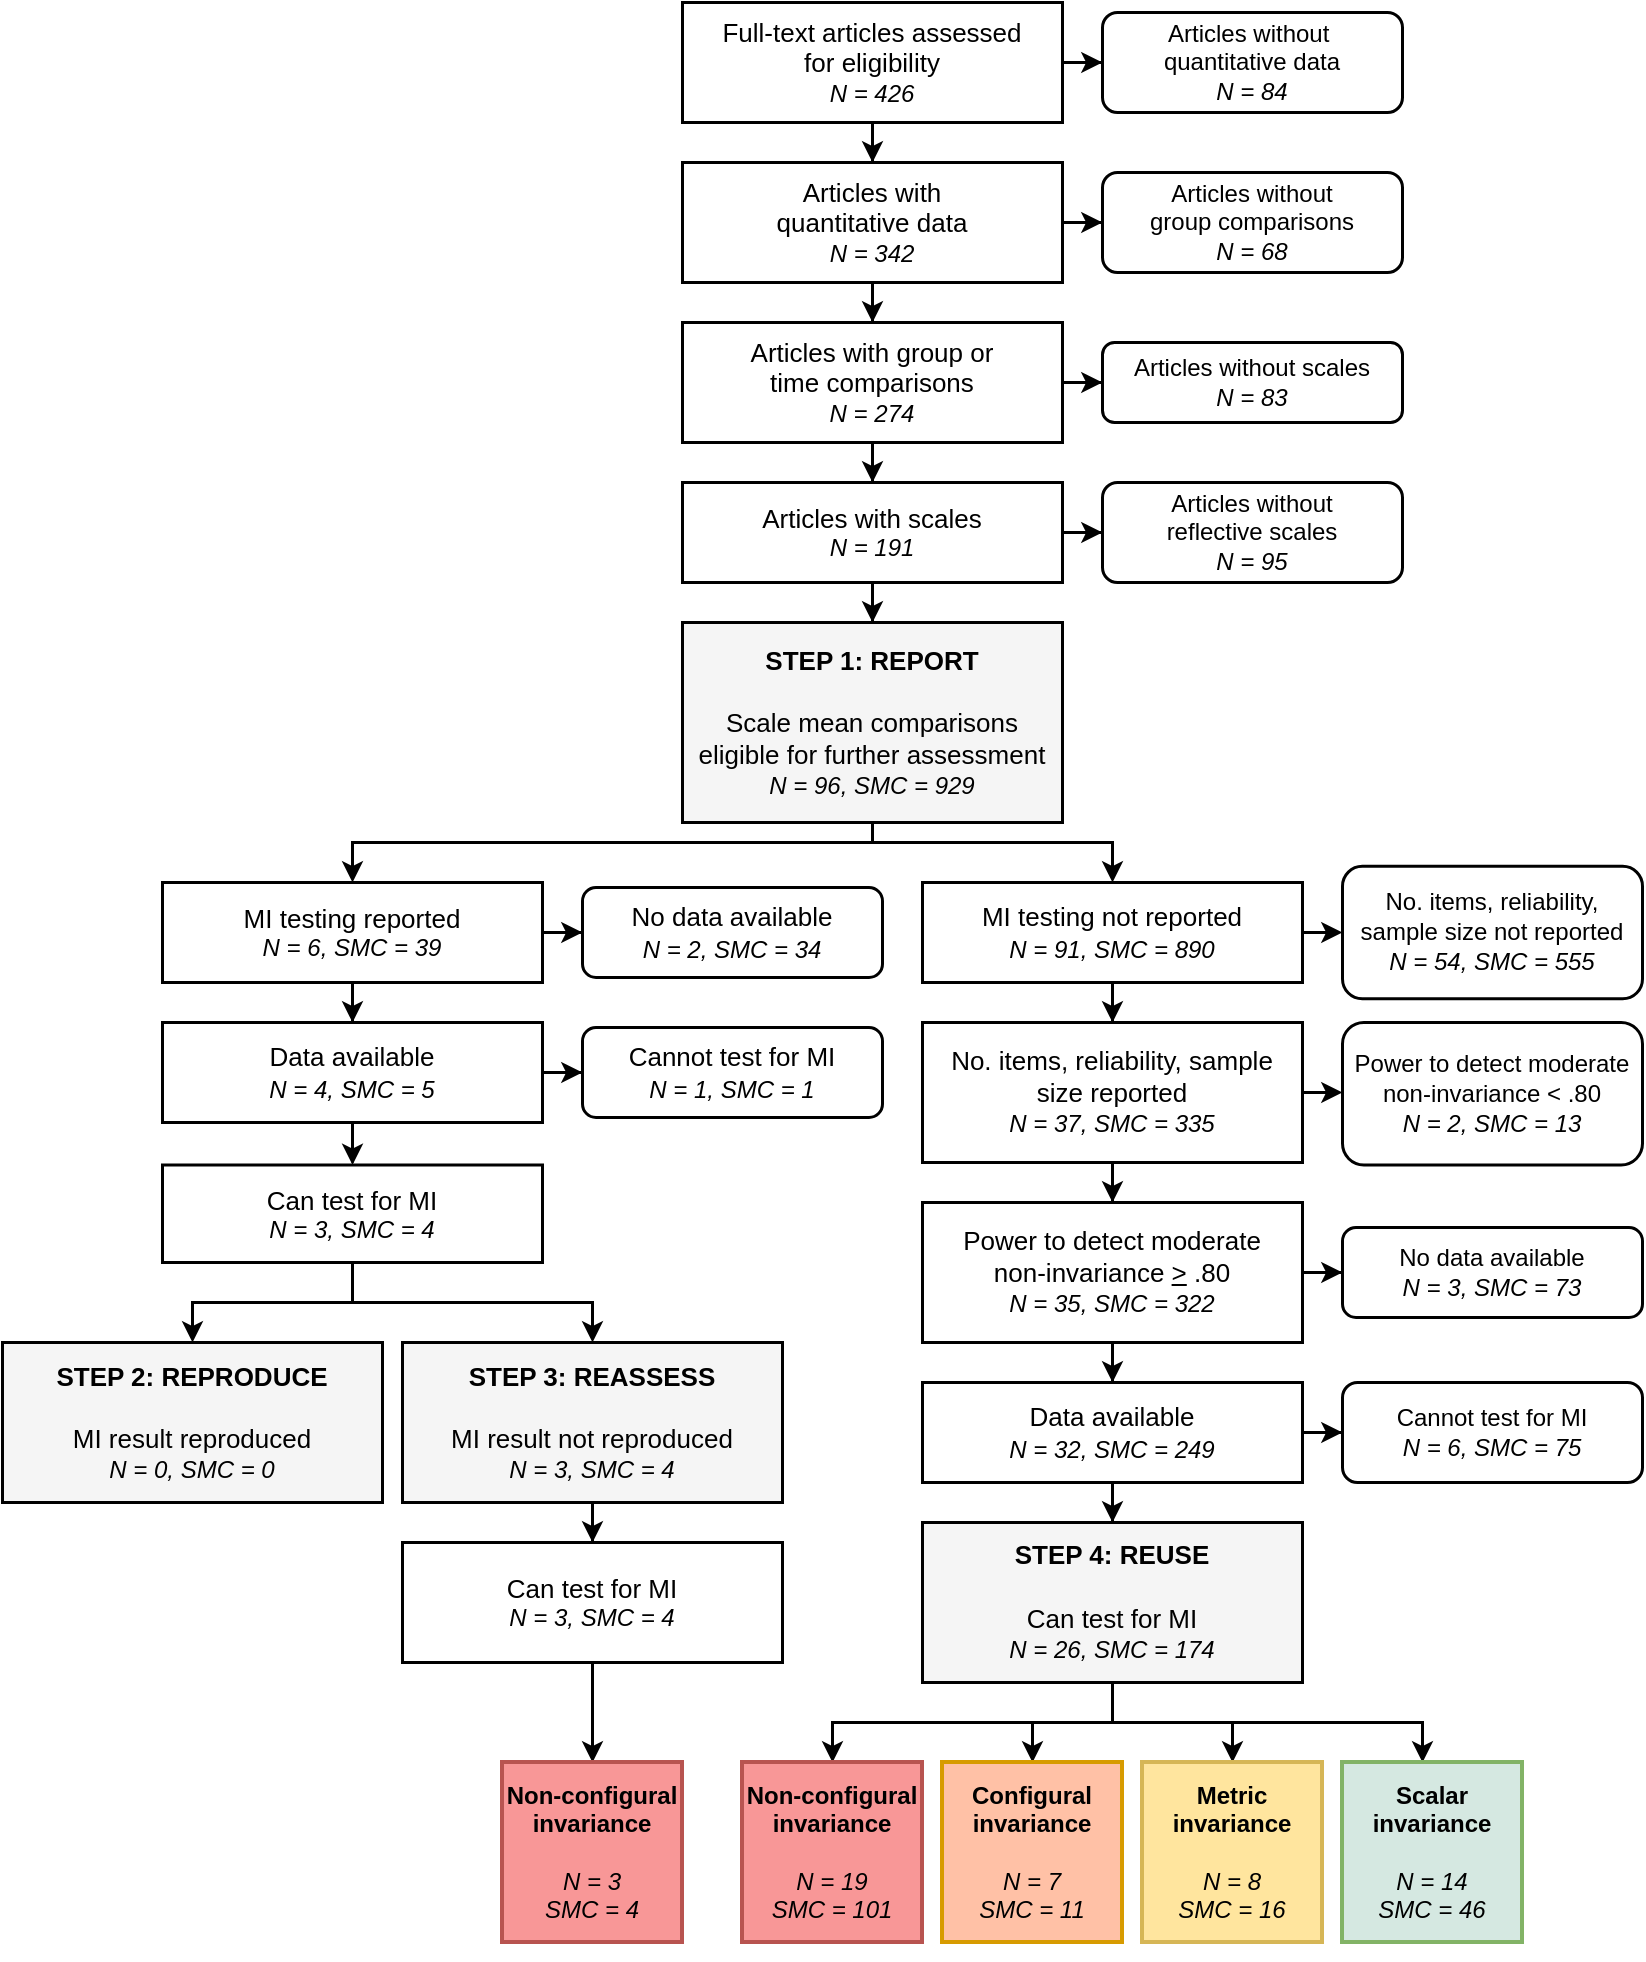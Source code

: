 <mxfile version="22.0.8" type="device">
  <diagram id="TRW-s7ThMwkhfqkhL337" name="Page-1">
    <mxGraphModel dx="416" dy="-259" grid="1" gridSize="10" guides="1" tooltips="1" connect="1" arrows="1" fold="1" page="1" pageScale="1" pageWidth="850" pageHeight="1100" math="0" shadow="0">
      <root>
        <mxCell id="0" />
        <mxCell id="1" parent="0" />
        <mxCell id="yq20JEPr6wf1ORIqLXXO-1" value="" style="edgeStyle=orthogonalEdgeStyle;rounded=0;orthogonalLoop=1;jettySize=auto;html=1;fontSize=13;fontColor=#000000;strokeWidth=1.5;" parent="1" source="yq20JEPr6wf1ORIqLXXO-3" target="yq20JEPr6wf1ORIqLXXO-6" edge="1">
          <mxGeometry relative="1" as="geometry" />
        </mxCell>
        <mxCell id="yq20JEPr6wf1ORIqLXXO-2" value="" style="edgeStyle=orthogonalEdgeStyle;rounded=0;orthogonalLoop=1;jettySize=auto;html=1;fontSize=13;fontColor=#000000;strokeWidth=1.5;" parent="1" source="yq20JEPr6wf1ORIqLXXO-3" target="yq20JEPr6wf1ORIqLXXO-24" edge="1">
          <mxGeometry relative="1" as="geometry" />
        </mxCell>
        <mxCell id="yq20JEPr6wf1ORIqLXXO-3" value="&lt;div&gt;&lt;font style=&quot;font-size: 13px;&quot;&gt;Full-text articles assessed &lt;br&gt;&lt;/font&gt;&lt;/div&gt;&lt;div&gt;&lt;font style=&quot;font-size: 13px;&quot;&gt;for eligibility&lt;/font&gt;&lt;/div&gt;&lt;div style=&quot;&quot;&gt;&lt;font style=&quot;font-size: 12px;&quot;&gt;&lt;i&gt;N = 426&lt;br&gt;&lt;/i&gt;&lt;/font&gt;&lt;/div&gt;" style="rounded=0;whiteSpace=wrap;html=1;strokeWidth=1.5;fontColor=#000000;" parent="1" vertex="1">
          <mxGeometry x="1210" y="1130" width="190" height="60" as="geometry" />
        </mxCell>
        <mxCell id="yq20JEPr6wf1ORIqLXXO-4" value="" style="edgeStyle=orthogonalEdgeStyle;rounded=0;orthogonalLoop=1;jettySize=auto;html=1;fontSize=13;fontColor=#000000;strokeWidth=1.5;" parent="1" source="yq20JEPr6wf1ORIqLXXO-6" target="yq20JEPr6wf1ORIqLXXO-9" edge="1">
          <mxGeometry relative="1" as="geometry" />
        </mxCell>
        <mxCell id="yq20JEPr6wf1ORIqLXXO-5" value="" style="edgeStyle=orthogonalEdgeStyle;rounded=0;orthogonalLoop=1;jettySize=auto;html=1;fontSize=13;fontColor=#000000;strokeWidth=1.5;" parent="1" source="yq20JEPr6wf1ORIqLXXO-6" target="yq20JEPr6wf1ORIqLXXO-23" edge="1">
          <mxGeometry relative="1" as="geometry" />
        </mxCell>
        <mxCell id="yq20JEPr6wf1ORIqLXXO-6" value="&lt;div&gt;&lt;font style=&quot;font-size: 13px;&quot;&gt;Articles with &lt;br&gt;&lt;/font&gt;&lt;/div&gt;&lt;div&gt;&lt;font style=&quot;font-size: 13px;&quot;&gt;quantitative data&lt;/font&gt;&lt;/div&gt;&lt;div style=&quot;&quot;&gt;&lt;font style=&quot;font-size: 12px;&quot;&gt;&lt;i&gt;N&lt;/i&gt;&lt;/font&gt;&lt;font style=&quot;font-size: 12px;&quot;&gt;&lt;i&gt;&lt;font style=&quot;font-size: 12px;&quot;&gt; = 342&lt;/font&gt;&lt;/i&gt;&lt;br&gt;&lt;/font&gt;&lt;/div&gt;" style="rounded=0;whiteSpace=wrap;html=1;strokeWidth=1.5;fontColor=#000000;" parent="1" vertex="1">
          <mxGeometry x="1210" y="1210" width="190" height="60" as="geometry" />
        </mxCell>
        <mxCell id="yq20JEPr6wf1ORIqLXXO-7" value="" style="edgeStyle=orthogonalEdgeStyle;rounded=0;orthogonalLoop=1;jettySize=auto;html=1;fontSize=13;fontColor=#000000;strokeWidth=1.5;" parent="1" source="yq20JEPr6wf1ORIqLXXO-9" target="yq20JEPr6wf1ORIqLXXO-12" edge="1">
          <mxGeometry relative="1" as="geometry" />
        </mxCell>
        <mxCell id="yq20JEPr6wf1ORIqLXXO-8" value="" style="edgeStyle=orthogonalEdgeStyle;rounded=0;orthogonalLoop=1;jettySize=auto;html=1;fontSize=13;fontColor=#000000;strokeWidth=1.5;" parent="1" source="yq20JEPr6wf1ORIqLXXO-9" target="yq20JEPr6wf1ORIqLXXO-22" edge="1">
          <mxGeometry relative="1" as="geometry" />
        </mxCell>
        <mxCell id="yq20JEPr6wf1ORIqLXXO-9" value="&lt;div&gt;&lt;font style=&quot;font-size: 13px;&quot;&gt;Articles with group or &lt;br&gt;&lt;/font&gt;&lt;/div&gt;&lt;div&gt;&lt;font style=&quot;font-size: 13px;&quot;&gt;time comparisons&lt;/font&gt;&lt;/div&gt;&lt;div style=&quot;&quot;&gt;&lt;font style=&quot;font-size: 12px;&quot;&gt;&lt;i&gt;N&lt;/i&gt;&lt;/font&gt;&lt;font style=&quot;font-size: 12px;&quot;&gt;&lt;i&gt; = 274&lt;/i&gt;&lt;br&gt;&lt;/font&gt;&lt;/div&gt;" style="rounded=0;whiteSpace=wrap;html=1;strokeWidth=1.5;fontColor=#000000;" parent="1" vertex="1">
          <mxGeometry x="1210" y="1290" width="190" height="60" as="geometry" />
        </mxCell>
        <mxCell id="yq20JEPr6wf1ORIqLXXO-10" value="" style="edgeStyle=orthogonalEdgeStyle;rounded=0;orthogonalLoop=1;jettySize=auto;html=1;fontSize=13;fontColor=#000000;strokeWidth=1.5;" parent="1" source="yq20JEPr6wf1ORIqLXXO-12" target="yq20JEPr6wf1ORIqLXXO-25" edge="1">
          <mxGeometry relative="1" as="geometry" />
        </mxCell>
        <mxCell id="yq20JEPr6wf1ORIqLXXO-11" value="" style="edgeStyle=orthogonalEdgeStyle;rounded=0;orthogonalLoop=1;jettySize=auto;html=1;fontSize=12;fontColor=#000000;strokeWidth=1.5;" parent="1" source="yq20JEPr6wf1ORIqLXXO-12" target="yq20JEPr6wf1ORIqLXXO-21" edge="1">
          <mxGeometry relative="1" as="geometry" />
        </mxCell>
        <mxCell id="yq20JEPr6wf1ORIqLXXO-12" value="&lt;font style=&quot;font-size: 13px;&quot;&gt;Articles with scales&lt;br&gt;&lt;/font&gt;&lt;div style=&quot;&quot;&gt;&lt;font style=&quot;font-size: 12px;&quot;&gt;&lt;i&gt;N&lt;/i&gt;&lt;/font&gt;&lt;font style=&quot;font-size: 12px;&quot;&gt;&lt;i&gt; = 191&lt;/i&gt;&lt;/font&gt;&lt;/div&gt;" style="rounded=0;whiteSpace=wrap;html=1;strokeWidth=1.5;fontColor=#000000;" parent="1" vertex="1">
          <mxGeometry x="1210" y="1370" width="190" height="50" as="geometry" />
        </mxCell>
        <mxCell id="yq20JEPr6wf1ORIqLXXO-13" value="" style="edgeStyle=orthogonalEdgeStyle;rounded=0;orthogonalLoop=1;jettySize=auto;html=1;fontSize=13;fontColor=#000000;strokeWidth=1.5;" parent="1" source="yq20JEPr6wf1ORIqLXXO-15" target="yq20JEPr6wf1ORIqLXXO-28" edge="1">
          <mxGeometry relative="1" as="geometry" />
        </mxCell>
        <mxCell id="yq20JEPr6wf1ORIqLXXO-14" value="" style="edgeStyle=orthogonalEdgeStyle;rounded=0;orthogonalLoop=1;jettySize=auto;html=1;fontSize=12;fontColor=#000000;strokeWidth=1.5;" parent="1" source="yq20JEPr6wf1ORIqLXXO-15" target="yq20JEPr6wf1ORIqLXXO-56" edge="1">
          <mxGeometry relative="1" as="geometry" />
        </mxCell>
        <mxCell id="yq20JEPr6wf1ORIqLXXO-15" value="&lt;font style=&quot;font-size: 13px;&quot;&gt;MI testing reported&lt;br&gt;&lt;/font&gt;&lt;div style=&quot;&quot;&gt;&lt;font style=&quot;font-size: 12px;&quot;&gt;&lt;i&gt;N = 6, SMC = 39&lt;/i&gt;&lt;br&gt;&lt;/font&gt;&lt;/div&gt;" style="rounded=0;whiteSpace=wrap;html=1;strokeWidth=1.5;fontColor=#000000;" parent="1" vertex="1">
          <mxGeometry x="950" y="1570" width="190" height="50" as="geometry" />
        </mxCell>
        <mxCell id="yq20JEPr6wf1ORIqLXXO-16" value="" style="edgeStyle=orthogonalEdgeStyle;rounded=0;orthogonalLoop=1;jettySize=auto;html=1;fontSize=13;fontColor=#000000;strokeWidth=1.5;" parent="1" source="yq20JEPr6wf1ORIqLXXO-18" target="yq20JEPr6wf1ORIqLXXO-34" edge="1">
          <mxGeometry relative="1" as="geometry" />
        </mxCell>
        <mxCell id="yq20JEPr6wf1ORIqLXXO-17" value="" style="edgeStyle=orthogonalEdgeStyle;rounded=0;orthogonalLoop=1;jettySize=auto;html=1;fontSize=12;fontColor=#000000;strokeWidth=1.5;" parent="1" source="yq20JEPr6wf1ORIqLXXO-18" target="yq20JEPr6wf1ORIqLXXO-58" edge="1">
          <mxGeometry relative="1" as="geometry" />
        </mxCell>
        <mxCell id="yq20JEPr6wf1ORIqLXXO-18" value="&lt;div&gt;&lt;font style=&quot;font-size: 13px;&quot;&gt;MI testing not reported&lt;/font&gt;&lt;/div&gt;&lt;div style=&quot;font-size: 13px;&quot;&gt;&lt;font style=&quot;font-size: 13px;&quot;&gt;&lt;i&gt;&lt;font style=&quot;font-size: 12px;&quot;&gt;N = 91, SMC = 890&lt;/font&gt;&lt;/i&gt;&lt;br&gt;&lt;/font&gt;&lt;/div&gt;" style="rounded=0;whiteSpace=wrap;html=1;strokeWidth=1.5;fontColor=#000000;" parent="1" vertex="1">
          <mxGeometry x="1330" y="1570" width="190" height="50" as="geometry" />
        </mxCell>
        <mxCell id="yq20JEPr6wf1ORIqLXXO-19" value="" style="edgeStyle=orthogonalEdgeStyle;rounded=0;orthogonalLoop=1;jettySize=auto;html=1;fontSize=13;entryX=0.5;entryY=0;entryDx=0;entryDy=0;fontColor=#000000;strokeWidth=1.5;" parent="1" source="yq20JEPr6wf1ORIqLXXO-21" target="yq20JEPr6wf1ORIqLXXO-15" edge="1">
          <mxGeometry relative="1" as="geometry">
            <Array as="points">
              <mxPoint x="1305" y="1550" />
              <mxPoint x="1045" y="1550" />
            </Array>
          </mxGeometry>
        </mxCell>
        <mxCell id="yq20JEPr6wf1ORIqLXXO-20" value="" style="edgeStyle=orthogonalEdgeStyle;rounded=0;orthogonalLoop=1;jettySize=auto;html=1;fontSize=13;fontColor=#000000;strokeWidth=1.5;" parent="1" source="yq20JEPr6wf1ORIqLXXO-21" target="yq20JEPr6wf1ORIqLXXO-18" edge="1">
          <mxGeometry relative="1" as="geometry">
            <Array as="points">
              <mxPoint x="1305" y="1550" />
              <mxPoint x="1425" y="1550" />
            </Array>
          </mxGeometry>
        </mxCell>
        <mxCell id="yq20JEPr6wf1ORIqLXXO-21" value="&lt;div&gt;&lt;b&gt;&lt;font style=&quot;font-size: 13px;&quot;&gt;STEP 1: REPORT&lt;/font&gt;&lt;/b&gt;&lt;/div&gt;&lt;div&gt;&lt;font style=&quot;font-size: 13px;&quot;&gt;&lt;br&gt;&lt;/font&gt;&lt;/div&gt;&lt;div&gt;&lt;font style=&quot;font-size: 13px;&quot;&gt;Scale mean comparisons eligible for further assessment&lt;/font&gt;&lt;/div&gt;&lt;div style=&quot;&quot;&gt;&lt;font style=&quot;font-size: 12px;&quot;&gt;&lt;i&gt;N&lt;/i&gt;&lt;/font&gt;&lt;font style=&quot;font-size: 12px;&quot;&gt;&lt;i&gt; = 96, SMC = 929&lt;br&gt;&lt;/i&gt;&lt;/font&gt;&lt;/div&gt;" style="rounded=0;whiteSpace=wrap;html=1;strokeWidth=1.5;fillColor=#f5f5f5;fontColor=#000000;strokeColor=#000000;" parent="1" vertex="1">
          <mxGeometry x="1210" y="1440" width="190" height="100" as="geometry" />
        </mxCell>
        <mxCell id="yq20JEPr6wf1ORIqLXXO-22" value="&lt;div style=&quot;font-size: 12px;&quot;&gt;&lt;font style=&quot;font-size: 12px;&quot;&gt;Articles without scales&lt;br&gt;&lt;/font&gt;&lt;/div&gt;&lt;div style=&quot;font-size: 12px;&quot;&gt;&lt;font style=&quot;font-size: 12px;&quot;&gt;&lt;i&gt;N&lt;/i&gt;&lt;/font&gt;&lt;i&gt;&lt;font style=&quot;font-size: 12px;&quot;&gt; = 83&lt;br&gt;&lt;/font&gt;&lt;/i&gt;&lt;/div&gt;" style="rounded=1;whiteSpace=wrap;html=1;fontSize=13;strokeWidth=1.5;fontColor=#000000;" parent="1" vertex="1">
          <mxGeometry x="1420" y="1300" width="150" height="40" as="geometry" />
        </mxCell>
        <mxCell id="yq20JEPr6wf1ORIqLXXO-23" value="&lt;div style=&quot;font-size: 12px;&quot;&gt;&lt;font style=&quot;font-size: 12px;&quot;&gt;Articles without &lt;br&gt;&lt;/font&gt;&lt;/div&gt;&lt;div style=&quot;font-size: 12px;&quot;&gt;&lt;font style=&quot;font-size: 12px;&quot;&gt;group comparisons&lt;br&gt;&lt;/font&gt;&lt;/div&gt;&lt;div style=&quot;font-size: 12px;&quot;&gt;&lt;font style=&quot;font-size: 12px;&quot;&gt;&lt;i&gt;N&lt;/i&gt;&lt;/font&gt;&lt;font style=&quot;font-size: 12px;&quot;&gt;&lt;i&gt; = 68&lt;/i&gt;&lt;br&gt;&lt;/font&gt;&lt;/div&gt;" style="rounded=1;whiteSpace=wrap;html=1;fontSize=13;strokeWidth=1.5;fontColor=#000000;" parent="1" vertex="1">
          <mxGeometry x="1420" y="1215" width="150" height="50" as="geometry" />
        </mxCell>
        <mxCell id="yq20JEPr6wf1ORIqLXXO-24" value="&lt;div style=&quot;font-size: 12px;&quot;&gt;&lt;font style=&quot;font-size: 12px;&quot;&gt;Articles without&amp;nbsp; quantitative data&lt;/font&gt;&lt;/div&gt;&lt;div style=&quot;font-size: 12px;&quot;&gt;&lt;font style=&quot;font-size: 12px;&quot;&gt;&lt;i&gt;N&lt;/i&gt;&lt;/font&gt;&lt;font style=&quot;font-size: 12px;&quot;&gt;&lt;i&gt; = 84&lt;/i&gt;&lt;br&gt;&lt;/font&gt;&lt;/div&gt;" style="rounded=1;whiteSpace=wrap;html=1;fontSize=13;strokeWidth=1.5;fontColor=#000000;" parent="1" vertex="1">
          <mxGeometry x="1420" y="1135" width="150" height="50" as="geometry" />
        </mxCell>
        <mxCell id="yq20JEPr6wf1ORIqLXXO-25" value="&lt;div style=&quot;font-size: 12px;&quot;&gt;&lt;font style=&quot;font-size: 12px;&quot;&gt;Articles without &lt;br&gt;&lt;/font&gt;&lt;/div&gt;&lt;div style=&quot;font-size: 12px;&quot;&gt;&lt;font style=&quot;font-size: 12px;&quot;&gt;reflective scales&lt;br&gt;&lt;/font&gt;&lt;/div&gt;&lt;div style=&quot;font-size: 12px;&quot;&gt;&lt;font style=&quot;font-size: 12px;&quot;&gt;&lt;i&gt;N&lt;/i&gt;&lt;/font&gt;&lt;font style=&quot;font-size: 12px;&quot;&gt;&lt;i&gt; = 95&lt;/i&gt;&lt;br&gt;&lt;/font&gt;&lt;/div&gt;" style="rounded=1;whiteSpace=wrap;html=1;fontSize=13;strokeWidth=1.5;fontColor=#000000;" parent="1" vertex="1">
          <mxGeometry x="1420" y="1370" width="150" height="50" as="geometry" />
        </mxCell>
        <mxCell id="yq20JEPr6wf1ORIqLXXO-26" value="" style="edgeStyle=orthogonalEdgeStyle;rounded=0;orthogonalLoop=1;jettySize=auto;html=1;fontSize=13;fontColor=#000000;strokeWidth=1.5;" parent="1" source="yq20JEPr6wf1ORIqLXXO-28" target="yq20JEPr6wf1ORIqLXXO-31" edge="1">
          <mxGeometry relative="1" as="geometry" />
        </mxCell>
        <mxCell id="yq20JEPr6wf1ORIqLXXO-27" value="" style="edgeStyle=orthogonalEdgeStyle;rounded=0;orthogonalLoop=1;jettySize=auto;html=1;fontSize=12;fontColor=#000000;strokeWidth=1.5;" parent="1" source="yq20JEPr6wf1ORIqLXXO-28" target="yq20JEPr6wf1ORIqLXXO-57" edge="1">
          <mxGeometry relative="1" as="geometry" />
        </mxCell>
        <mxCell id="yq20JEPr6wf1ORIqLXXO-28" value="&lt;font style=&quot;font-size: 13px;&quot;&gt;Data available&lt;br&gt;&lt;/font&gt;&lt;div style=&quot;font-size: 13px;&quot;&gt;&lt;font style=&quot;font-size: 12px;&quot;&gt;&lt;i&gt;N = 4, SMC = 5&lt;br&gt;&lt;/i&gt;&lt;/font&gt;&lt;/div&gt;" style="rounded=0;whiteSpace=wrap;html=1;strokeWidth=1.5;fontColor=#000000;" parent="1" vertex="1">
          <mxGeometry x="950" y="1640" width="190" height="50" as="geometry" />
        </mxCell>
        <mxCell id="yq20JEPr6wf1ORIqLXXO-29" value="" style="edgeStyle=orthogonalEdgeStyle;rounded=0;orthogonalLoop=1;jettySize=auto;html=1;fontSize=13;fontColor=#000000;strokeWidth=1.5;" parent="1" source="yq20JEPr6wf1ORIqLXXO-31" target="yq20JEPr6wf1ORIqLXXO-50" edge="1">
          <mxGeometry relative="1" as="geometry">
            <Array as="points">
              <mxPoint x="1045" y="1780" />
              <mxPoint x="965" y="1780" />
            </Array>
          </mxGeometry>
        </mxCell>
        <mxCell id="yq20JEPr6wf1ORIqLXXO-30" value="" style="edgeStyle=orthogonalEdgeStyle;rounded=0;orthogonalLoop=1;jettySize=auto;html=1;fontSize=14;fontColor=#000000;strokeWidth=1.5;" parent="1" source="yq20JEPr6wf1ORIqLXXO-31" target="yq20JEPr6wf1ORIqLXXO-52" edge="1">
          <mxGeometry relative="1" as="geometry">
            <Array as="points">
              <mxPoint x="1045" y="1780" />
              <mxPoint x="1165" y="1780" />
            </Array>
          </mxGeometry>
        </mxCell>
        <mxCell id="yq20JEPr6wf1ORIqLXXO-31" value="&lt;font style=&quot;font-size: 13px;&quot;&gt;Can test for MI&lt;br&gt;&lt;/font&gt;&lt;div style=&quot;&quot;&gt;&lt;font style=&quot;font-size: 12px;&quot;&gt;&lt;i&gt;N = 3, SMC = 4&lt;/i&gt;&lt;/font&gt;&lt;/div&gt;" style="rounded=0;whiteSpace=wrap;html=1;strokeWidth=1.5;fontColor=#000000;" parent="1" vertex="1">
          <mxGeometry x="950" y="1711.25" width="190" height="48.75" as="geometry" />
        </mxCell>
        <mxCell id="yq20JEPr6wf1ORIqLXXO-32" value="" style="edgeStyle=orthogonalEdgeStyle;rounded=0;orthogonalLoop=1;jettySize=auto;html=1;fontSize=13;fontColor=#000000;strokeWidth=1.5;" parent="1" source="yq20JEPr6wf1ORIqLXXO-34" target="yq20JEPr6wf1ORIqLXXO-37" edge="1">
          <mxGeometry relative="1" as="geometry" />
        </mxCell>
        <mxCell id="yq20JEPr6wf1ORIqLXXO-33" value="" style="edgeStyle=orthogonalEdgeStyle;rounded=0;orthogonalLoop=1;jettySize=auto;html=1;fontSize=14;fontColor=#000000;strokeWidth=1.5;" parent="1" source="yq20JEPr6wf1ORIqLXXO-34" target="yq20JEPr6wf1ORIqLXXO-59" edge="1">
          <mxGeometry relative="1" as="geometry" />
        </mxCell>
        <mxCell id="yq20JEPr6wf1ORIqLXXO-34" value="&lt;div&gt;&lt;font style=&quot;font-size: 13px;&quot;&gt;No. items, reliability, sample &lt;br&gt;&lt;/font&gt;&lt;/div&gt;&lt;div&gt;&lt;font style=&quot;font-size: 13px;&quot;&gt;size reported&lt;/font&gt;&lt;/div&gt;&lt;div style=&quot;&quot;&gt;&lt;font style=&quot;font-size: 13px;&quot;&gt;&lt;i&gt;&lt;font style=&quot;font-size: 12px;&quot;&gt;N = 37, SMC = 335&lt;/font&gt;&lt;/i&gt;&lt;/font&gt;&lt;/div&gt;" style="rounded=0;whiteSpace=wrap;html=1;strokeWidth=1.5;fontColor=#000000;" parent="1" vertex="1">
          <mxGeometry x="1330" y="1640" width="190" height="70" as="geometry" />
        </mxCell>
        <mxCell id="yq20JEPr6wf1ORIqLXXO-35" value="" style="edgeStyle=orthogonalEdgeStyle;rounded=0;orthogonalLoop=1;jettySize=auto;html=1;fontSize=13;fontColor=#000000;strokeWidth=1.5;" parent="1" source="yq20JEPr6wf1ORIqLXXO-37" target="yq20JEPr6wf1ORIqLXXO-45" edge="1">
          <mxGeometry relative="1" as="geometry" />
        </mxCell>
        <mxCell id="yq20JEPr6wf1ORIqLXXO-36" value="" style="edgeStyle=orthogonalEdgeStyle;rounded=0;orthogonalLoop=1;jettySize=auto;html=1;fontSize=14;fontColor=#000000;strokeWidth=1.5;" parent="1" source="yq20JEPr6wf1ORIqLXXO-37" target="yq20JEPr6wf1ORIqLXXO-60" edge="1">
          <mxGeometry relative="1" as="geometry" />
        </mxCell>
        <mxCell id="yq20JEPr6wf1ORIqLXXO-37" value="&lt;div&gt;&lt;font style=&quot;font-size: 13px;&quot;&gt;Power to detect moderate &lt;br&gt;&lt;/font&gt;&lt;/div&gt;&lt;div&gt;&lt;font style=&quot;font-size: 13px;&quot;&gt;non-invariance &lt;u&gt;&amp;gt;&lt;/u&gt; .80&lt;/font&gt;&lt;/div&gt;&lt;div style=&quot;font-size: 13px;&quot;&gt;&lt;font style=&quot;font-size: 13px;&quot;&gt;&lt;i&gt;&lt;font style=&quot;font-size: 12px;&quot;&gt;N = 35, SMC = 322&lt;/font&gt;&lt;/i&gt;&lt;/font&gt;&lt;/div&gt;" style="rounded=0;whiteSpace=wrap;html=1;strokeWidth=1.5;fontColor=#000000;" parent="1" vertex="1">
          <mxGeometry x="1330" y="1730" width="190" height="70" as="geometry" />
        </mxCell>
        <mxCell id="yq20JEPr6wf1ORIqLXXO-38" style="edgeStyle=orthogonalEdgeStyle;rounded=0;orthogonalLoop=1;jettySize=auto;html=1;entryX=0.5;entryY=0;entryDx=0;entryDy=0;fontSize=14;fontColor=#000000;strokeWidth=1.5;" parent="1" source="yq20JEPr6wf1ORIqLXXO-42" target="yq20JEPr6wf1ORIqLXXO-48" edge="1">
          <mxGeometry relative="1" as="geometry">
            <Array as="points">
              <mxPoint x="1425" y="1990" />
              <mxPoint x="1285" y="1990" />
            </Array>
          </mxGeometry>
        </mxCell>
        <mxCell id="yq20JEPr6wf1ORIqLXXO-39" style="edgeStyle=orthogonalEdgeStyle;rounded=0;orthogonalLoop=1;jettySize=auto;html=1;entryX=0.5;entryY=0;entryDx=0;entryDy=0;fontSize=14;fontColor=#000000;strokeWidth=1.5;" parent="1" source="yq20JEPr6wf1ORIqLXXO-42" target="yq20JEPr6wf1ORIqLXXO-46" edge="1">
          <mxGeometry relative="1" as="geometry">
            <Array as="points">
              <mxPoint x="1425" y="1990" />
              <mxPoint x="1385" y="1990" />
            </Array>
          </mxGeometry>
        </mxCell>
        <mxCell id="yq20JEPr6wf1ORIqLXXO-41" style="edgeStyle=orthogonalEdgeStyle;rounded=0;orthogonalLoop=1;jettySize=auto;html=1;fontSize=14;fontColor=#000000;strokeWidth=1.5;" parent="1" source="yq20JEPr6wf1ORIqLXXO-42" target="yq20JEPr6wf1ORIqLXXO-49" edge="1">
          <mxGeometry relative="1" as="geometry">
            <Array as="points">
              <mxPoint x="1425" y="1990" />
              <mxPoint x="1580" y="1990" />
            </Array>
          </mxGeometry>
        </mxCell>
        <mxCell id="IiLWaHT8w9JNpmdQ5hK2-6" style="edgeStyle=orthogonalEdgeStyle;rounded=0;orthogonalLoop=1;jettySize=auto;html=1;fontColor=#000000;strokeWidth=1.5;" parent="1" source="yq20JEPr6wf1ORIqLXXO-42" target="yq20JEPr6wf1ORIqLXXO-47" edge="1">
          <mxGeometry relative="1" as="geometry" />
        </mxCell>
        <mxCell id="yq20JEPr6wf1ORIqLXXO-42" value="&lt;div style=&quot;font-size: 13px;&quot;&gt;&lt;font style=&quot;font-size: 13px;&quot;&gt;&lt;b&gt;STEP 4: REUSE&lt;/b&gt;&lt;br&gt;&lt;/font&gt;&lt;/div&gt;&lt;div style=&quot;font-size: 13px;&quot;&gt;&lt;font style=&quot;font-size: 13px;&quot;&gt;&lt;br&gt;&lt;/font&gt;&lt;/div&gt;&lt;div style=&quot;font-size: 13px;&quot;&gt;&lt;font style=&quot;font-size: 13px;&quot;&gt;Can test for MI&lt;/font&gt;&lt;/div&gt;&lt;div style=&quot;font-size: 13px;&quot;&gt;&lt;font style=&quot;font-size: 13px;&quot;&gt;&lt;i&gt;&lt;font style=&quot;font-size: 12px;&quot;&gt;N = 26, SMC = 174&lt;br&gt;&lt;/font&gt;&lt;/i&gt;&lt;/font&gt;&lt;/div&gt;" style="rounded=0;whiteSpace=wrap;html=1;strokeWidth=1.5;fillColor=#f5f5f5;fontColor=#000000;strokeColor=#000000;" parent="1" vertex="1">
          <mxGeometry x="1330" y="1890" width="190" height="80" as="geometry" />
        </mxCell>
        <mxCell id="yq20JEPr6wf1ORIqLXXO-43" value="" style="edgeStyle=orthogonalEdgeStyle;rounded=0;orthogonalLoop=1;jettySize=auto;html=1;fontSize=13;fontColor=#000000;strokeWidth=1.5;" parent="1" source="yq20JEPr6wf1ORIqLXXO-45" target="yq20JEPr6wf1ORIqLXXO-42" edge="1">
          <mxGeometry relative="1" as="geometry" />
        </mxCell>
        <mxCell id="yq20JEPr6wf1ORIqLXXO-44" value="" style="edgeStyle=orthogonalEdgeStyle;rounded=0;orthogonalLoop=1;jettySize=auto;html=1;fontSize=14;fontColor=#000000;strokeWidth=1.5;" parent="1" source="yq20JEPr6wf1ORIqLXXO-45" target="yq20JEPr6wf1ORIqLXXO-61" edge="1">
          <mxGeometry relative="1" as="geometry" />
        </mxCell>
        <mxCell id="yq20JEPr6wf1ORIqLXXO-45" value="&lt;font style=&quot;font-size: 13px;&quot;&gt;Data available&lt;br&gt;&lt;/font&gt;&lt;div style=&quot;font-size: 13px;&quot;&gt;&lt;font style=&quot;font-size: 13px;&quot;&gt;&lt;i&gt;&lt;font style=&quot;font-size: 12px;&quot;&gt;N = 32, SMC = 249&lt;br&gt;&lt;/font&gt;&lt;/i&gt;&lt;/font&gt;&lt;/div&gt;" style="rounded=0;whiteSpace=wrap;html=1;strokeWidth=1.5;fontColor=#000000;" parent="1" vertex="1">
          <mxGeometry x="1330" y="1820" width="190" height="50" as="geometry" />
        </mxCell>
        <mxCell id="yq20JEPr6wf1ORIqLXXO-46" value="&lt;div&gt;&lt;b&gt;Configural &lt;br&gt;&lt;/b&gt;&lt;/div&gt;&lt;div&gt;&lt;b&gt;invariance&lt;/b&gt;&lt;/div&gt;&lt;div&gt;&lt;font style=&quot;font-size: 12px;&quot;&gt;&lt;i&gt;&lt;br&gt;&lt;/i&gt;&lt;/font&gt;&lt;/div&gt;&lt;div&gt;&lt;font style=&quot;font-size: 12px;&quot;&gt;&lt;i&gt;N = 7 &lt;br&gt;&lt;/i&gt;&lt;/font&gt;&lt;/div&gt;&lt;font style=&quot;font-size: 12px;&quot;&gt;&lt;i&gt;SMC = 11&lt;br&gt;&lt;/i&gt;&lt;/font&gt;" style="rounded=0;whiteSpace=wrap;html=1;strokeWidth=2;fillColor=#FFC1A6;strokeColor=#d79b00;fontColor=#000000;" parent="1" vertex="1">
          <mxGeometry x="1340" y="2010" width="90" height="90" as="geometry" />
        </mxCell>
        <mxCell id="yq20JEPr6wf1ORIqLXXO-47" value="&lt;div&gt;&lt;b&gt;Metric &lt;br&gt;&lt;/b&gt;&lt;/div&gt;&lt;div&gt;&lt;b&gt;invariance&lt;/b&gt;&lt;/div&gt;&lt;div&gt;&lt;font style=&quot;font-size: 12px;&quot;&gt;&lt;i&gt;&lt;br&gt;&lt;/i&gt;&lt;/font&gt;&lt;/div&gt;&lt;div&gt;&lt;font style=&quot;font-size: 12px;&quot;&gt;&lt;i&gt;N = 8 &lt;br&gt;&lt;/i&gt;&lt;/font&gt;&lt;/div&gt;&lt;font style=&quot;font-size: 12px;&quot;&gt;&lt;i&gt;SMC = 16&lt;/i&gt;&lt;/font&gt;" style="rounded=0;whiteSpace=wrap;html=1;strokeWidth=2;fillColor=#FFE59E;strokeColor=#d6b656;fontColor=#000000;" parent="1" vertex="1">
          <mxGeometry x="1440" y="2010" width="90" height="90" as="geometry" />
        </mxCell>
        <mxCell id="yq20JEPr6wf1ORIqLXXO-48" value="&lt;b&gt;Non-configural invariance&lt;br&gt;&lt;/b&gt;&lt;div&gt;&lt;b&gt;&lt;font style=&quot;font-size: 12px;&quot;&gt;&lt;i&gt;&lt;br&gt;&lt;/i&gt;&lt;/font&gt;&lt;/b&gt;&lt;/div&gt;&lt;div&gt;&lt;font style=&quot;font-size: 12px;&quot;&gt;&lt;i&gt;N = 19 &lt;br&gt;&lt;/i&gt;&lt;/font&gt;&lt;/div&gt;&lt;font style=&quot;font-size: 12px;&quot;&gt;&lt;i&gt;SMC = 101&lt;br&gt;&lt;/i&gt;&lt;/font&gt;" style="rounded=0;whiteSpace=wrap;html=1;strokeWidth=2;fillColor=#F89797;strokeColor=#b85450;fontColor=#000000;" parent="1" vertex="1">
          <mxGeometry x="1240" y="2010" width="90" height="90" as="geometry" />
        </mxCell>
        <mxCell id="yq20JEPr6wf1ORIqLXXO-49" value="&lt;div&gt;&lt;b&gt;Scalar &lt;br&gt;&lt;/b&gt;&lt;/div&gt;&lt;div&gt;&lt;b&gt;invariance&lt;/b&gt;&lt;/div&gt;&lt;div&gt;&lt;font style=&quot;font-size: 12px;&quot;&gt;&lt;i&gt;&lt;br&gt;&lt;/i&gt;&lt;/font&gt;&lt;/div&gt;&lt;div&gt;&lt;font style=&quot;font-size: 12px;&quot;&gt;&lt;i&gt;N = 14 &lt;br&gt;&lt;/i&gt;&lt;/font&gt;&lt;/div&gt;&lt;font style=&quot;font-size: 12px;&quot;&gt;&lt;i&gt;SMC = 46&lt;br&gt;&lt;/i&gt;&lt;/font&gt;" style="rounded=0;whiteSpace=wrap;html=1;strokeWidth=2;fillColor=#D5E8E1;strokeColor=#82b366;fontColor=#000000;" parent="1" vertex="1">
          <mxGeometry x="1540" y="2010" width="90" height="90" as="geometry" />
        </mxCell>
        <mxCell id="yq20JEPr6wf1ORIqLXXO-50" value="&lt;div&gt;&lt;font style=&quot;font-size: 13px;&quot;&gt;&lt;b&gt;STEP 2: REPRODUCE&lt;/b&gt;&lt;br&gt;&lt;/font&gt;&lt;/div&gt;&lt;div&gt;&lt;font style=&quot;font-size: 13px;&quot;&gt;&lt;br&gt;&lt;/font&gt;&lt;/div&gt;&lt;div&gt;&lt;font style=&quot;font-size: 13px;&quot;&gt;MI result reproduced&lt;/font&gt;&lt;/div&gt;&lt;div style=&quot;&quot;&gt;&lt;font style=&quot;font-size: 12px;&quot;&gt;&lt;i&gt;N = 0, SMC = 0&lt;/i&gt;&lt;/font&gt;&lt;/div&gt;" style="rounded=0;whiteSpace=wrap;html=1;strokeWidth=1.5;fillColor=#f5f5f5;fontColor=#000000;strokeColor=#000000;" parent="1" vertex="1">
          <mxGeometry x="870" y="1800" width="190" height="80" as="geometry" />
        </mxCell>
        <mxCell id="yq20JEPr6wf1ORIqLXXO-51" value="" style="edgeStyle=orthogonalEdgeStyle;rounded=0;orthogonalLoop=1;jettySize=auto;html=1;fontSize=13;fontColor=#000000;strokeWidth=1.5;" parent="1" source="yq20JEPr6wf1ORIqLXXO-52" target="yq20JEPr6wf1ORIqLXXO-54" edge="1">
          <mxGeometry relative="1" as="geometry" />
        </mxCell>
        <mxCell id="yq20JEPr6wf1ORIqLXXO-52" value="&lt;div&gt;&lt;font style=&quot;font-size: 13px;&quot;&gt;&lt;b&gt;STEP 3: REASSESS&lt;/b&gt;&lt;br&gt;&lt;/font&gt;&lt;/div&gt;&lt;div&gt;&lt;font style=&quot;font-size: 13px;&quot;&gt;&lt;br&gt;&lt;/font&gt;&lt;/div&gt;&lt;div&gt;&lt;font style=&quot;font-size: 13px;&quot;&gt;MI result not reproduced&lt;/font&gt;&lt;/div&gt;&lt;div style=&quot;&quot;&gt;&lt;font style=&quot;font-size: 12px;&quot;&gt;&lt;i&gt;N = 3, SMC = 4&lt;/i&gt;&lt;/font&gt;&lt;/div&gt;" style="rounded=0;whiteSpace=wrap;html=1;strokeWidth=1.5;fillColor=#f5f5f5;fontColor=#000000;strokeColor=#000000;" parent="1" vertex="1">
          <mxGeometry x="1070" y="1800" width="190" height="80" as="geometry" />
        </mxCell>
        <mxCell id="yq20JEPr6wf1ORIqLXXO-53" value="" style="edgeStyle=orthogonalEdgeStyle;rounded=0;orthogonalLoop=1;jettySize=auto;html=1;fontSize=13;fontColor=#000000;strokeWidth=1.5;" parent="1" source="yq20JEPr6wf1ORIqLXXO-54" target="yq20JEPr6wf1ORIqLXXO-55" edge="1">
          <mxGeometry relative="1" as="geometry" />
        </mxCell>
        <mxCell id="yq20JEPr6wf1ORIqLXXO-54" value="&lt;font style=&quot;font-size: 13px;&quot;&gt;Can test for MI&lt;br&gt;&lt;/font&gt;&lt;div style=&quot;&quot;&gt;&lt;font style=&quot;font-size: 12px;&quot;&gt;&lt;i&gt;N = 3, SMC = 4&lt;/i&gt;&lt;/font&gt;&lt;/div&gt;" style="rounded=0;whiteSpace=wrap;html=1;strokeWidth=1.5;fontColor=#000000;" parent="1" vertex="1">
          <mxGeometry x="1070" y="1900" width="190" height="60" as="geometry" />
        </mxCell>
        <mxCell id="yq20JEPr6wf1ORIqLXXO-55" value="&lt;b&gt;Non-configural invariance&lt;/b&gt;&lt;br&gt;&lt;div&gt;&lt;font style=&quot;font-size: 12px;&quot;&gt;&lt;i&gt;&lt;br&gt;&lt;/i&gt;&lt;/font&gt;&lt;/div&gt;&lt;div&gt;&lt;font style=&quot;font-size: 12px;&quot;&gt;&lt;i&gt;N = 3 &lt;br&gt;&lt;/i&gt;&lt;/font&gt;&lt;/div&gt;&lt;div&gt;&lt;font style=&quot;font-size: 12px;&quot;&gt;&lt;i&gt;SMC = 4&lt;br&gt;&lt;/i&gt;&lt;/font&gt;&lt;/div&gt;" style="rounded=0;whiteSpace=wrap;html=1;strokeWidth=2;fillColor=#F89797;strokeColor=#b85450;fontColor=#000000;" parent="1" vertex="1">
          <mxGeometry x="1120" y="2010" width="90" height="90" as="geometry" />
        </mxCell>
        <mxCell id="yq20JEPr6wf1ORIqLXXO-56" value="&lt;div style=&quot;&quot;&gt;&lt;font style=&quot;font-size: 13px;&quot;&gt;No data available&lt;/font&gt;&lt;/div&gt;&lt;div style=&quot;&quot;&gt;&lt;font style=&quot;font-size: 13px;&quot;&gt;&lt;i&gt;&lt;font style=&quot;font-size: 12px;&quot;&gt;N = 2, SMC = 34&lt;/font&gt;&lt;/i&gt;&lt;br&gt;&lt;/font&gt;&lt;/div&gt;" style="rounded=1;whiteSpace=wrap;html=1;fontSize=13;strokeWidth=1.5;fontColor=#000000;" parent="1" vertex="1">
          <mxGeometry x="1160" y="1572.5" width="150" height="45" as="geometry" />
        </mxCell>
        <mxCell id="yq20JEPr6wf1ORIqLXXO-57" value="&lt;div&gt;Cannot test for MI&lt;br&gt;&lt;/div&gt;&lt;div&gt;&lt;font style=&quot;font-size: 12px;&quot;&gt;&lt;i&gt;N = 1, SMC = 1&lt;/i&gt;&lt;/font&gt;&lt;/div&gt;" style="rounded=1;whiteSpace=wrap;html=1;fontSize=13;strokeWidth=1.5;fontColor=#000000;" parent="1" vertex="1">
          <mxGeometry x="1160" y="1642.5" width="150" height="45" as="geometry" />
        </mxCell>
        <mxCell id="yq20JEPr6wf1ORIqLXXO-58" value="&lt;div style=&quot;font-size: 12px;&quot;&gt;&lt;div style=&quot;font-size: 12px;&quot;&gt;&lt;font style=&quot;font-size: 12px;&quot;&gt;No. items, reliability, sample &lt;/font&gt;&lt;font style=&quot;font-size: 12px;&quot;&gt;size not reported&lt;/font&gt;&lt;/div&gt;&lt;/div&gt;&lt;div style=&quot;font-size: 12px;&quot;&gt;&lt;div style=&quot;&quot;&gt;&lt;font style=&quot;font-size: 13px;&quot;&gt;&lt;i&gt;&lt;font style=&quot;font-size: 12px;&quot;&gt;N = 54, SMC = 555&lt;/font&gt;&lt;/i&gt;&lt;/font&gt;&lt;/div&gt;&lt;font style=&quot;font-size: 12px;&quot;&gt;&lt;/font&gt;&lt;/div&gt;" style="rounded=1;whiteSpace=wrap;html=1;fontSize=13;strokeWidth=1.5;fontColor=#000000;" parent="1" vertex="1">
          <mxGeometry x="1540" y="1561.88" width="150" height="66.25" as="geometry" />
        </mxCell>
        <mxCell id="yq20JEPr6wf1ORIqLXXO-59" value="&lt;div style=&quot;font-size: 12px;&quot;&gt;&lt;font style=&quot;font-size: 12px;&quot;&gt;Power to detect moderate non-invariance &amp;lt; .80&lt;/font&gt;&lt;/div&gt;&lt;div style=&quot;font-size: 12px;&quot;&gt;&lt;font style=&quot;font-size: 13px;&quot;&gt;&lt;i&gt;&lt;font style=&quot;font-size: 12px;&quot;&gt;N = 2, SMC = 13&lt;br&gt;&lt;/font&gt;&lt;/i&gt;&lt;/font&gt;&lt;/div&gt;" style="rounded=1;whiteSpace=wrap;html=1;fontSize=13;strokeWidth=1.5;fontColor=#000000;" parent="1" vertex="1">
          <mxGeometry x="1540" y="1640" width="150" height="71.25" as="geometry" />
        </mxCell>
        <mxCell id="yq20JEPr6wf1ORIqLXXO-60" value="&lt;div style=&quot;font-size: 12px;&quot;&gt;&lt;font style=&quot;font-size: 12px;&quot;&gt;No data available&lt;/font&gt;&lt;/div&gt;&lt;div style=&quot;font-size: 12px;&quot;&gt;&lt;font style=&quot;font-size: 13px;&quot;&gt;&lt;i&gt;&lt;font style=&quot;font-size: 12px;&quot;&gt;N = 3, SMC = 73&lt;br&gt;&lt;/font&gt;&lt;/i&gt;&lt;/font&gt;&lt;/div&gt;" style="rounded=1;whiteSpace=wrap;html=1;fontSize=13;strokeWidth=1.5;fontColor=#000000;" parent="1" vertex="1">
          <mxGeometry x="1540" y="1742.5" width="150" height="45" as="geometry" />
        </mxCell>
        <mxCell id="yq20JEPr6wf1ORIqLXXO-61" value="&lt;div style=&quot;font-size: 12px;&quot;&gt;&lt;font style=&quot;font-size: 12px;&quot;&gt;Cannot test for MI&lt;br&gt;&lt;/font&gt;&lt;/div&gt;&lt;div style=&quot;font-size: 12px;&quot;&gt;&lt;font style=&quot;font-size: 13px;&quot;&gt;&lt;i&gt;&lt;font style=&quot;font-size: 12px;&quot;&gt;N = 6, SMC = 75&lt;/font&gt;&lt;/i&gt;&lt;/font&gt;&lt;/div&gt;" style="rounded=1;whiteSpace=wrap;html=1;fontSize=13;strokeWidth=1.5;fontColor=#000000;" parent="1" vertex="1">
          <mxGeometry x="1540" y="1820" width="150" height="50" as="geometry" />
        </mxCell>
        <mxCell id="IiLWaHT8w9JNpmdQ5hK2-8" style="edgeStyle=orthogonalEdgeStyle;rounded=0;orthogonalLoop=1;jettySize=auto;html=1;exitX=0.5;exitY=1;exitDx=0;exitDy=0;fontColor=#000000;strokeWidth=1.5;" parent="1" source="yq20JEPr6wf1ORIqLXXO-48" target="yq20JEPr6wf1ORIqLXXO-48" edge="1">
          <mxGeometry relative="1" as="geometry" />
        </mxCell>
      </root>
    </mxGraphModel>
  </diagram>
</mxfile>
